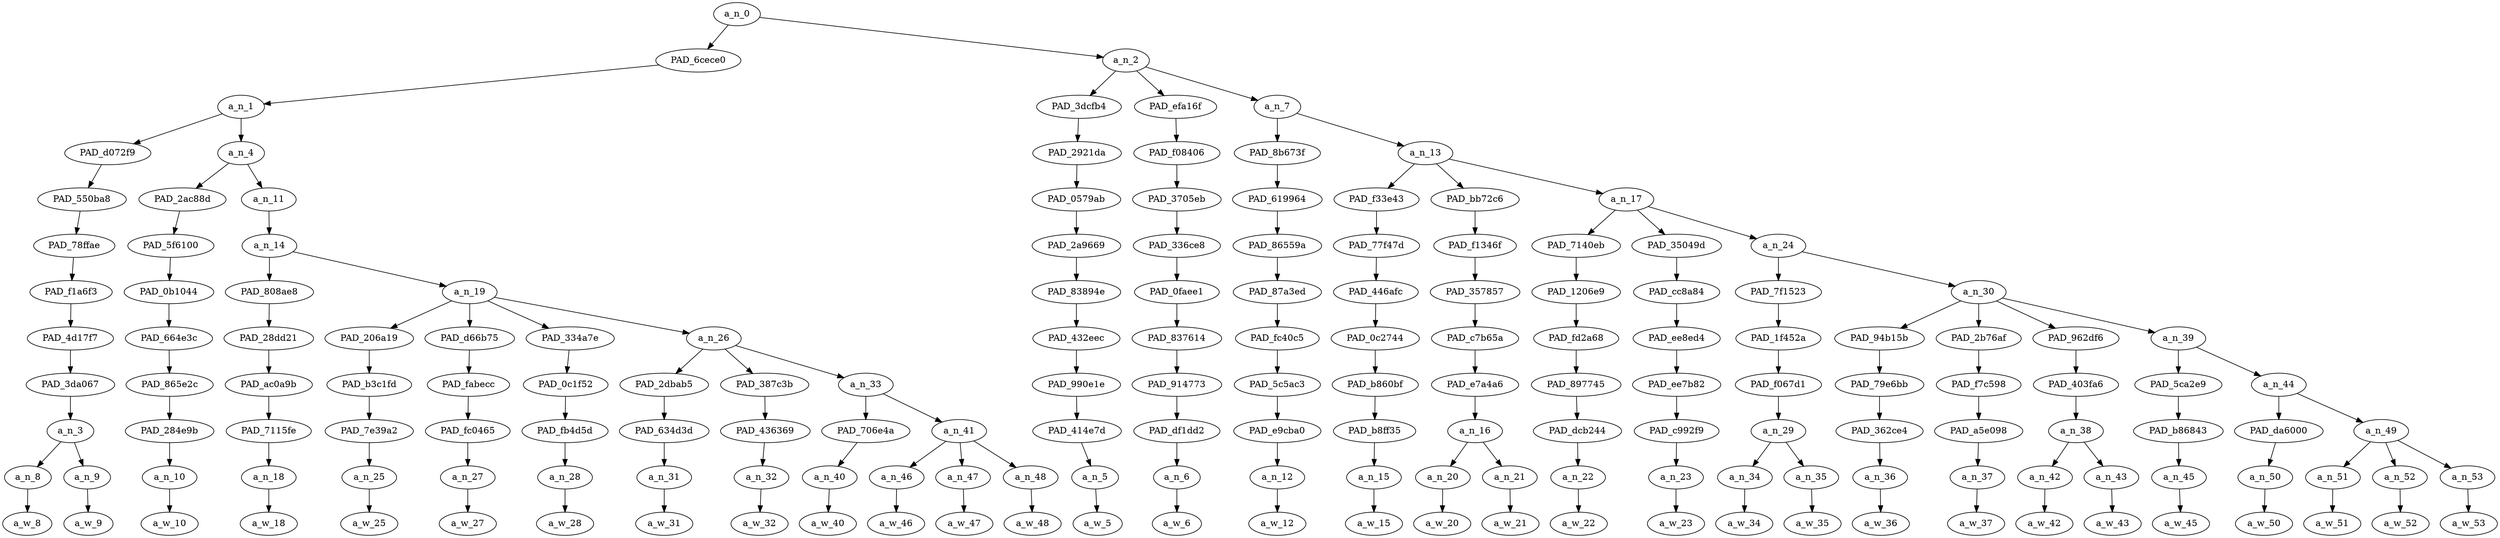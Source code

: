 strict digraph "" {
	a_n_0	[div_dir=1,
		index=0,
		level=11,
		pos="8.343171296296296,11!",
		text_span="[0, 1, 2, 3, 4, 5, 6, 7, 8, 9, 10, 11, 12, 13, 14, 15, 16, 17, 18, 19, 20, 21, 22, 23, 24, 25, 26, 27, 28, 29, 30, 31]",
		value=1.00000002];
	PAD_6cece0	[div_dir=1,
		index=0,
		level=10,
		pos="2.166666666666667,10!",
		text_span="[0, 1, 2, 3, 4, 5, 6, 7, 8, 9, 10, 11, 12]",
		value=0.45246296];
	a_n_0 -> PAD_6cece0;
	a_n_2	[div_dir=1,
		index=1,
		level=10,
		pos="14.519675925925926,10!",
		text_span="[13, 14, 15, 16, 17, 18, 19, 20, 21, 22, 23, 24, 25, 26, 27, 28, 29, 30, 31]",
		value=0.54711507];
	a_n_0 -> a_n_2;
	a_n_1	[div_dir=1,
		index=0,
		level=9,
		pos="2.166666666666667,9!",
		text_span="[0, 1, 2, 3, 4, 5, 6, 7, 8, 9, 10, 11, 12]",
		value=0.45246296];
	PAD_6cece0 -> a_n_1;
	PAD_d072f9	[div_dir=1,
		index=0,
		level=8,
		pos="0.5,8!",
		text_span="[0, 1]",
		value=0.05751302];
	a_n_1 -> PAD_d072f9;
	a_n_4	[div_dir=1,
		index=1,
		level=8,
		pos="3.8333333333333335,8!",
		text_span="[2, 3, 4, 5, 6, 7, 8, 9, 10, 11, 12]",
		value=0.39463469];
	a_n_1 -> a_n_4;
	PAD_550ba8	[div_dir=1,
		index=0,
		level=7,
		pos="0.5,7!",
		text_span="[0, 1]",
		value=0.05751302];
	PAD_d072f9 -> PAD_550ba8;
	PAD_78ffae	[div_dir=1,
		index=0,
		level=6,
		pos="0.5,6!",
		text_span="[0, 1]",
		value=0.05751302];
	PAD_550ba8 -> PAD_78ffae;
	PAD_f1a6f3	[div_dir=1,
		index=0,
		level=5,
		pos="0.5,5!",
		text_span="[0, 1]",
		value=0.05751302];
	PAD_78ffae -> PAD_f1a6f3;
	PAD_4d17f7	[div_dir=1,
		index=0,
		level=4,
		pos="0.5,4!",
		text_span="[0, 1]",
		value=0.05751302];
	PAD_f1a6f3 -> PAD_4d17f7;
	PAD_3da067	[div_dir=1,
		index=0,
		level=3,
		pos="0.5,3!",
		text_span="[0, 1]",
		value=0.05751302];
	PAD_4d17f7 -> PAD_3da067;
	a_n_3	[div_dir=1,
		index=0,
		level=2,
		pos="0.5,2!",
		text_span="[0, 1]",
		value=0.05751302];
	PAD_3da067 -> a_n_3;
	a_n_8	[div_dir=1,
		index=0,
		level=1,
		pos="0.0,1!",
		text_span="[0]",
		value=0.02034425];
	a_n_3 -> a_n_8;
	a_n_9	[div_dir=-1,
		index=1,
		level=1,
		pos="1.0,1!",
		text_span="[1]",
		value=0.03707997];
	a_n_3 -> a_n_9;
	a_w_8	[div_dir=0,
		index=0,
		level=0,
		pos="0,0!",
		text_span="[0]",
		value=the];
	a_n_8 -> a_w_8;
	a_w_9	[div_dir=0,
		index=1,
		level=0,
		pos="1,0!",
		text_span="[1]",
		value=french];
	a_n_9 -> a_w_9;
	PAD_2ac88d	[div_dir=1,
		index=1,
		level=7,
		pos="2.0,7!",
		text_span="[2]",
		value=0.04568478];
	a_n_4 -> PAD_2ac88d;
	a_n_11	[div_dir=1,
		index=2,
		level=7,
		pos="5.666666666666667,7!",
		text_span="[3, 4, 5, 6, 7, 8, 9, 10, 11, 12]",
		value=0.34864713];
	a_n_4 -> a_n_11;
	PAD_5f6100	[div_dir=1,
		index=1,
		level=6,
		pos="2.0,6!",
		text_span="[2]",
		value=0.04568478];
	PAD_2ac88d -> PAD_5f6100;
	PAD_0b1044	[div_dir=1,
		index=1,
		level=5,
		pos="2.0,5!",
		text_span="[2]",
		value=0.04568478];
	PAD_5f6100 -> PAD_0b1044;
	PAD_664e3c	[div_dir=1,
		index=1,
		level=4,
		pos="2.0,4!",
		text_span="[2]",
		value=0.04568478];
	PAD_0b1044 -> PAD_664e3c;
	PAD_865e2c	[div_dir=1,
		index=1,
		level=3,
		pos="2.0,3!",
		text_span="[2]",
		value=0.04568478];
	PAD_664e3c -> PAD_865e2c;
	PAD_284e9b	[div_dir=1,
		index=1,
		level=2,
		pos="2.0,2!",
		text_span="[2]",
		value=0.04568478];
	PAD_865e2c -> PAD_284e9b;
	a_n_10	[div_dir=1,
		index=2,
		level=1,
		pos="2.0,1!",
		text_span="[2]",
		value=0.04568478];
	PAD_284e9b -> a_n_10;
	a_w_10	[div_dir=0,
		index=2,
		level=0,
		pos="2,0!",
		text_span="[2]",
		value=deserve];
	a_n_10 -> a_w_10;
	a_n_14	[div_dir=1,
		index=2,
		level=6,
		pos="5.666666666666667,6!",
		text_span="[3, 4, 5, 6, 7, 8, 9, 10, 11, 12]",
		value=0.34842873];
	a_n_11 -> a_n_14;
	PAD_808ae8	[div_dir=1,
		index=2,
		level=5,
		pos="3.0,5!",
		text_span="[3]",
		value=0.01795875];
	a_n_14 -> PAD_808ae8;
	a_n_19	[div_dir=1,
		index=3,
		level=5,
		pos="8.333333333333334,5!",
		text_span="[4, 5, 6, 7, 8, 9, 10, 11, 12]",
		value=0.33025159];
	a_n_14 -> a_n_19;
	PAD_28dd21	[div_dir=1,
		index=2,
		level=4,
		pos="3.0,4!",
		text_span="[3]",
		value=0.01795875];
	PAD_808ae8 -> PAD_28dd21;
	PAD_ac0a9b	[div_dir=1,
		index=2,
		level=3,
		pos="3.0,3!",
		text_span="[3]",
		value=0.01795875];
	PAD_28dd21 -> PAD_ac0a9b;
	PAD_7115fe	[div_dir=1,
		index=2,
		level=2,
		pos="3.0,2!",
		text_span="[3]",
		value=0.01795875];
	PAD_ac0a9b -> PAD_7115fe;
	a_n_18	[div_dir=1,
		index=3,
		level=1,
		pos="3.0,1!",
		text_span="[3]",
		value=0.01795875];
	PAD_7115fe -> a_n_18;
	a_w_18	[div_dir=0,
		index=3,
		level=0,
		pos="3,0!",
		text_span="[3]",
		value=to];
	a_n_18 -> a_w_18;
	PAD_206a19	[div_dir=1,
		index=3,
		level=4,
		pos="4.0,4!",
		text_span="[4]",
		value=0.01504658];
	a_n_19 -> PAD_206a19;
	PAD_d66b75	[div_dir=-1,
		index=5,
		level=4,
		pos="11.0,4!",
		text_span="[11]",
		value=0.01678053];
	a_n_19 -> PAD_d66b75;
	PAD_334a7e	[div_dir=1,
		index=6,
		level=4,
		pos="12.0,4!",
		text_span="[12]",
		value=0.02782131];
	a_n_19 -> PAD_334a7e;
	a_n_26	[div_dir=1,
		index=4,
		level=4,
		pos="6.333333333333333,4!",
		text_span="[5, 6, 7, 8, 9, 10]",
		value=0.27038029];
	a_n_19 -> a_n_26;
	PAD_b3c1fd	[div_dir=1,
		index=3,
		level=3,
		pos="4.0,3!",
		text_span="[4]",
		value=0.01504658];
	PAD_206a19 -> PAD_b3c1fd;
	PAD_7e39a2	[div_dir=1,
		index=3,
		level=2,
		pos="4.0,2!",
		text_span="[4]",
		value=0.01504658];
	PAD_b3c1fd -> PAD_7e39a2;
	a_n_25	[div_dir=1,
		index=4,
		level=1,
		pos="4.0,1!",
		text_span="[4]",
		value=0.01504658];
	PAD_7e39a2 -> a_n_25;
	a_w_25	[div_dir=0,
		index=4,
		level=0,
		pos="4,0!",
		text_span="[4]",
		value=either];
	a_n_25 -> a_w_25;
	PAD_fabecc	[div_dir=-1,
		index=7,
		level=3,
		pos="11.0,3!",
		text_span="[11]",
		value=0.01678053];
	PAD_d66b75 -> PAD_fabecc;
	PAD_fc0465	[div_dir=-1,
		index=8,
		level=2,
		pos="11.0,2!",
		text_span="[11]",
		value=0.01678053];
	PAD_fabecc -> PAD_fc0465;
	a_n_27	[div_dir=-1,
		index=11,
		level=1,
		pos="11.0,1!",
		text_span="[11]",
		value=0.01678053];
	PAD_fc0465 -> a_n_27;
	a_w_27	[div_dir=0,
		index=11,
		level=0,
		pos="11,0!",
		text_span="[11]",
		value=or];
	a_n_27 -> a_w_27;
	PAD_0c1f52	[div_dir=1,
		index=8,
		level=3,
		pos="12.0,3!",
		text_span="[12]",
		value=0.02782131];
	PAD_334a7e -> PAD_0c1f52;
	PAD_fb4d5d	[div_dir=1,
		index=9,
		level=2,
		pos="12.0,2!",
		text_span="[12]",
		value=0.02782131];
	PAD_0c1f52 -> PAD_fb4d5d;
	a_n_28	[div_dir=1,
		index=12,
		level=1,
		pos="12.0,1!",
		text_span="[12]",
		value=0.02782131];
	PAD_fb4d5d -> a_n_28;
	a_w_28	[div_dir=0,
		index=12,
		level=0,
		pos="12,0!",
		text_span="[12]",
		value=dead];
	a_n_28 -> a_w_28;
	PAD_2dbab5	[div_dir=1,
		index=4,
		level=3,
		pos="5.0,3!",
		text_span="[5]",
		value=0.01677905];
	a_n_26 -> PAD_2dbab5;
	PAD_387c3b	[div_dir=1,
		index=5,
		level=3,
		pos="6.0,3!",
		text_span="[6]",
		value=0.01471246];
	a_n_26 -> PAD_387c3b;
	a_n_33	[div_dir=1,
		index=6,
		level=3,
		pos="8.0,3!",
		text_span="[7, 8, 9, 10]",
		value=0.23871020];
	a_n_26 -> a_n_33;
	PAD_634d3d	[div_dir=1,
		index=4,
		level=2,
		pos="5.0,2!",
		text_span="[5]",
		value=0.01677905];
	PAD_2dbab5 -> PAD_634d3d;
	a_n_31	[div_dir=1,
		index=5,
		level=1,
		pos="5.0,1!",
		text_span="[5]",
		value=0.01677905];
	PAD_634d3d -> a_n_31;
	a_w_31	[div_dir=0,
		index=5,
		level=0,
		pos="5,0!",
		text_span="[5]",
		value=end];
	a_n_31 -> a_w_31;
	PAD_436369	[div_dir=1,
		index=5,
		level=2,
		pos="6.0,2!",
		text_span="[6]",
		value=0.01471246];
	PAD_387c3b -> PAD_436369;
	a_n_32	[div_dir=1,
		index=6,
		level=1,
		pos="6.0,1!",
		text_span="[6]",
		value=0.01471246];
	PAD_436369 -> a_n_32;
	a_w_32	[div_dir=0,
		index=6,
		level=0,
		pos="6,0!",
		text_span="[6]",
		value=up];
	a_n_32 -> a_w_32;
	PAD_706e4a	[div_dir=1,
		index=6,
		level=2,
		pos="7.0,2!",
		text_span="[7]",
		value=0.01555993];
	a_n_33 -> PAD_706e4a;
	a_n_41	[div_dir=1,
		index=7,
		level=2,
		pos="9.0,2!",
		text_span="[8, 9, 10]",
		value=0.22297688];
	a_n_33 -> a_n_41;
	a_n_40	[div_dir=1,
		index=7,
		level=1,
		pos="7.0,1!",
		text_span="[7]",
		value=0.01555993];
	PAD_706e4a -> a_n_40;
	a_w_40	[div_dir=0,
		index=7,
		level=0,
		pos="7,0!",
		text_span="[7]",
		value=as];
	a_n_40 -> a_w_40;
	a_n_46	[div_dir=1,
		index=8,
		level=1,
		pos="8.0,1!",
		text_span="[8]",
		value=0.09077710];
	a_n_41 -> a_n_46;
	a_n_47	[div_dir=1,
		index=9,
		level=1,
		pos="9.0,1!",
		text_span="[9]",
		value=0.09486956];
	a_n_41 -> a_n_47;
	a_n_48	[div_dir=1,
		index=10,
		level=1,
		pos="10.0,1!",
		text_span="[10]",
		value=0.03715906];
	a_n_41 -> a_n_48;
	a_w_46	[div_dir=0,
		index=8,
		level=0,
		pos="8,0!",
		text_span="[8]",
		value=dhimmi];
	a_n_46 -> a_w_46;
	a_w_47	[div_dir=0,
		index=9,
		level=0,
		pos="9,0!",
		text_span="[9]",
		value=moslem];
	a_n_47 -> a_w_47;
	a_w_48	[div_dir=0,
		index=10,
		level=0,
		pos="10,0!",
		text_span="[10]",
		value=slaves];
	a_n_48 -> a_w_48;
	PAD_3dcfb4	[div_dir=-1,
		index=1,
		level=9,
		pos="13.0,9!",
		text_span="[13]",
		value=0.01909699];
	a_n_2 -> PAD_3dcfb4;
	PAD_efa16f	[div_dir=1,
		index=2,
		level=9,
		pos="14.0,9!",
		text_span="[14]",
		value=0.01612058];
	a_n_2 -> PAD_efa16f;
	a_n_7	[div_dir=1,
		index=3,
		level=9,
		pos="16.55902777777778,9!",
		text_span="[15, 16, 17, 18, 19, 20, 21, 22, 23, 24, 25, 26, 27, 28, 29, 30, 31]",
		value=0.51161281];
	a_n_2 -> a_n_7;
	PAD_2921da	[div_dir=-1,
		index=2,
		level=8,
		pos="13.0,8!",
		text_span="[13]",
		value=0.01909699];
	PAD_3dcfb4 -> PAD_2921da;
	PAD_0579ab	[div_dir=-1,
		index=3,
		level=7,
		pos="13.0,7!",
		text_span="[13]",
		value=0.01909699];
	PAD_2921da -> PAD_0579ab;
	PAD_2a9669	[div_dir=-1,
		index=3,
		level=6,
		pos="13.0,6!",
		text_span="[13]",
		value=0.01909699];
	PAD_0579ab -> PAD_2a9669;
	PAD_83894e	[div_dir=-1,
		index=4,
		level=5,
		pos="13.0,5!",
		text_span="[13]",
		value=0.01909699];
	PAD_2a9669 -> PAD_83894e;
	PAD_432eec	[div_dir=-1,
		index=7,
		level=4,
		pos="13.0,4!",
		text_span="[13]",
		value=0.01909699];
	PAD_83894e -> PAD_432eec;
	PAD_990e1e	[div_dir=-1,
		index=9,
		level=3,
		pos="13.0,3!",
		text_span="[13]",
		value=0.01909699];
	PAD_432eec -> PAD_990e1e;
	PAD_414e7d	[div_dir=-1,
		index=10,
		level=2,
		pos="13.0,2!",
		text_span="[13]",
		value=0.01909699];
	PAD_990e1e -> PAD_414e7d;
	a_n_5	[div_dir=-1,
		index=13,
		level=1,
		pos="13.0,1!",
		text_span="[13]",
		value=0.01909699];
	PAD_414e7d -> a_n_5;
	a_w_5	[div_dir=0,
		index=13,
		level=0,
		pos="13,0!",
		text_span="[13]",
		value=could];
	a_n_5 -> a_w_5;
	PAD_f08406	[div_dir=1,
		index=3,
		level=8,
		pos="14.0,8!",
		text_span="[14]",
		value=0.01612058];
	PAD_efa16f -> PAD_f08406;
	PAD_3705eb	[div_dir=1,
		index=4,
		level=7,
		pos="14.0,7!",
		text_span="[14]",
		value=0.01612058];
	PAD_f08406 -> PAD_3705eb;
	PAD_336ce8	[div_dir=1,
		index=4,
		level=6,
		pos="14.0,6!",
		text_span="[14]",
		value=0.01612058];
	PAD_3705eb -> PAD_336ce8;
	PAD_0faee1	[div_dir=1,
		index=5,
		level=5,
		pos="14.0,5!",
		text_span="[14]",
		value=0.01612058];
	PAD_336ce8 -> PAD_0faee1;
	PAD_837614	[div_dir=1,
		index=8,
		level=4,
		pos="14.0,4!",
		text_span="[14]",
		value=0.01612058];
	PAD_0faee1 -> PAD_837614;
	PAD_914773	[div_dir=1,
		index=10,
		level=3,
		pos="14.0,3!",
		text_span="[14]",
		value=0.01612058];
	PAD_837614 -> PAD_914773;
	PAD_df1dd2	[div_dir=1,
		index=11,
		level=2,
		pos="14.0,2!",
		text_span="[14]",
		value=0.01612058];
	PAD_914773 -> PAD_df1dd2;
	a_n_6	[div_dir=1,
		index=14,
		level=1,
		pos="14.0,1!",
		text_span="[14]",
		value=0.01612058];
	PAD_df1dd2 -> a_n_6;
	a_w_6	[div_dir=0,
		index=14,
		level=0,
		pos="14,0!",
		text_span="[14]",
		value=there];
	a_n_6 -> a_w_6;
	PAD_8b673f	[div_dir=1,
		index=4,
		level=8,
		pos="15.0,8!",
		text_span="[15]",
		value=0.01512917];
	a_n_7 -> PAD_8b673f;
	a_n_13	[div_dir=1,
		index=5,
		level=8,
		pos="18.118055555555557,8!",
		text_span="[16, 17, 18, 19, 20, 21, 22, 23, 24, 25, 26, 27, 28, 29, 30, 31]",
		value=0.49616871];
	a_n_7 -> a_n_13;
	PAD_619964	[div_dir=1,
		index=5,
		level=7,
		pos="15.0,7!",
		text_span="[15]",
		value=0.01512917];
	PAD_8b673f -> PAD_619964;
	PAD_86559a	[div_dir=1,
		index=5,
		level=6,
		pos="15.0,6!",
		text_span="[15]",
		value=0.01512917];
	PAD_619964 -> PAD_86559a;
	PAD_87a3ed	[div_dir=1,
		index=6,
		level=5,
		pos="15.0,5!",
		text_span="[15]",
		value=0.01512917];
	PAD_86559a -> PAD_87a3ed;
	PAD_fc40c5	[div_dir=1,
		index=9,
		level=4,
		pos="15.0,4!",
		text_span="[15]",
		value=0.01512917];
	PAD_87a3ed -> PAD_fc40c5;
	PAD_5c5ac3	[div_dir=1,
		index=11,
		level=3,
		pos="15.0,3!",
		text_span="[15]",
		value=0.01512917];
	PAD_fc40c5 -> PAD_5c5ac3;
	PAD_e9cba0	[div_dir=1,
		index=12,
		level=2,
		pos="15.0,2!",
		text_span="[15]",
		value=0.01512917];
	PAD_5c5ac3 -> PAD_e9cba0;
	a_n_12	[div_dir=1,
		index=15,
		level=1,
		pos="15.0,1!",
		text_span="[15]",
		value=0.01512917];
	PAD_e9cba0 -> a_n_12;
	a_w_12	[div_dir=0,
		index=15,
		level=0,
		pos="15,0!",
		text_span="[15]",
		value=be];
	a_n_12 -> a_w_12;
	PAD_f33e43	[div_dir=1,
		index=6,
		level=7,
		pos="16.0,7!",
		text_span="[16]",
		value=0.01593080];
	a_n_13 -> PAD_f33e43;
	PAD_bb72c6	[div_dir=1,
		index=7,
		level=7,
		pos="17.5,7!",
		text_span="[17, 18]",
		value=0.04919613];
	a_n_13 -> PAD_bb72c6;
	a_n_17	[div_dir=1,
		index=8,
		level=7,
		pos="20.854166666666668,7!",
		text_span="[19, 20, 21, 22, 23, 24, 25, 26, 27, 28, 29, 30, 31]",
		value=0.43072162];
	a_n_13 -> a_n_17;
	PAD_77f47d	[div_dir=1,
		index=6,
		level=6,
		pos="16.0,6!",
		text_span="[16]",
		value=0.01593080];
	PAD_f33e43 -> PAD_77f47d;
	PAD_446afc	[div_dir=1,
		index=7,
		level=5,
		pos="16.0,5!",
		text_span="[16]",
		value=0.01593080];
	PAD_77f47d -> PAD_446afc;
	PAD_0c2744	[div_dir=1,
		index=10,
		level=4,
		pos="16.0,4!",
		text_span="[16]",
		value=0.01593080];
	PAD_446afc -> PAD_0c2744;
	PAD_b860bf	[div_dir=1,
		index=12,
		level=3,
		pos="16.0,3!",
		text_span="[16]",
		value=0.01593080];
	PAD_0c2744 -> PAD_b860bf;
	PAD_b8ff35	[div_dir=1,
		index=13,
		level=2,
		pos="16.0,2!",
		text_span="[16]",
		value=0.01593080];
	PAD_b860bf -> PAD_b8ff35;
	a_n_15	[div_dir=1,
		index=16,
		level=1,
		pos="16.0,1!",
		text_span="[16]",
		value=0.01593080];
	PAD_b8ff35 -> a_n_15;
	a_w_15	[div_dir=0,
		index=16,
		level=0,
		pos="16,0!",
		text_span="[16]",
		value=anything];
	a_n_15 -> a_w_15;
	PAD_f1346f	[div_dir=1,
		index=7,
		level=6,
		pos="17.5,6!",
		text_span="[17, 18]",
		value=0.04919613];
	PAD_bb72c6 -> PAD_f1346f;
	PAD_357857	[div_dir=1,
		index=8,
		level=5,
		pos="17.5,5!",
		text_span="[17, 18]",
		value=0.04919613];
	PAD_f1346f -> PAD_357857;
	PAD_c7b65a	[div_dir=1,
		index=11,
		level=4,
		pos="17.5,4!",
		text_span="[17, 18]",
		value=0.04919613];
	PAD_357857 -> PAD_c7b65a;
	PAD_e7a4a6	[div_dir=1,
		index=13,
		level=3,
		pos="17.5,3!",
		text_span="[17, 18]",
		value=0.04919613];
	PAD_c7b65a -> PAD_e7a4a6;
	a_n_16	[div_dir=1,
		index=14,
		level=2,
		pos="17.5,2!",
		text_span="[17, 18]",
		value=0.04919613];
	PAD_e7a4a6 -> a_n_16;
	a_n_20	[div_dir=1,
		index=17,
		level=1,
		pos="17.0,1!",
		text_span="[17]",
		value=0.01548335];
	a_n_16 -> a_n_20;
	a_n_21	[div_dir=1,
		index=18,
		level=1,
		pos="18.0,1!",
		text_span="[18]",
		value=0.03348254];
	a_n_16 -> a_n_21;
	a_w_20	[div_dir=0,
		index=17,
		level=0,
		pos="17,0!",
		text_span="[17]",
		value=more];
	a_n_20 -> a_w_20;
	a_w_21	[div_dir=0,
		index=18,
		level=0,
		pos="18,0!",
		text_span="[18]",
		value=stupid];
	a_n_21 -> a_w_21;
	PAD_7140eb	[div_dir=1,
		index=8,
		level=6,
		pos="19.0,6!",
		text_span="[19]",
		value=0.01867212];
	a_n_17 -> PAD_7140eb;
	PAD_35049d	[div_dir=1,
		index=9,
		level=6,
		pos="20.0,6!",
		text_span="[20]",
		value=0.01441011];
	a_n_17 -> PAD_35049d;
	a_n_24	[div_dir=1,
		index=10,
		level=6,
		pos="23.5625,6!",
		text_span="[21, 22, 23, 24, 25, 26, 27, 28, 29, 30, 31]",
		value=0.39737538];
	a_n_17 -> a_n_24;
	PAD_1206e9	[div_dir=1,
		index=9,
		level=5,
		pos="19.0,5!",
		text_span="[19]",
		value=0.01867212];
	PAD_7140eb -> PAD_1206e9;
	PAD_fd2a68	[div_dir=1,
		index=12,
		level=4,
		pos="19.0,4!",
		text_span="[19]",
		value=0.01867212];
	PAD_1206e9 -> PAD_fd2a68;
	PAD_897745	[div_dir=1,
		index=14,
		level=3,
		pos="19.0,3!",
		text_span="[19]",
		value=0.01867212];
	PAD_fd2a68 -> PAD_897745;
	PAD_dcb244	[div_dir=1,
		index=15,
		level=2,
		pos="19.0,2!",
		text_span="[19]",
		value=0.01867212];
	PAD_897745 -> PAD_dcb244;
	a_n_22	[div_dir=1,
		index=19,
		level=1,
		pos="19.0,1!",
		text_span="[19]",
		value=0.01867212];
	PAD_dcb244 -> a_n_22;
	a_w_22	[div_dir=0,
		index=19,
		level=0,
		pos="19,0!",
		text_span="[19]",
		value=apart];
	a_n_22 -> a_w_22;
	PAD_cc8a84	[div_dir=1,
		index=10,
		level=5,
		pos="20.0,5!",
		text_span="[20]",
		value=0.01441011];
	PAD_35049d -> PAD_cc8a84;
	PAD_ee8ed4	[div_dir=1,
		index=13,
		level=4,
		pos="20.0,4!",
		text_span="[20]",
		value=0.01441011];
	PAD_cc8a84 -> PAD_ee8ed4;
	PAD_ee7b82	[div_dir=1,
		index=15,
		level=3,
		pos="20.0,3!",
		text_span="[20]",
		value=0.01441011];
	PAD_ee8ed4 -> PAD_ee7b82;
	PAD_c992f9	[div_dir=1,
		index=16,
		level=2,
		pos="20.0,2!",
		text_span="[20]",
		value=0.01441011];
	PAD_ee7b82 -> PAD_c992f9;
	a_n_23	[div_dir=1,
		index=20,
		level=1,
		pos="20.0,1!",
		text_span="[20]",
		value=0.01441011];
	PAD_c992f9 -> a_n_23;
	a_w_23	[div_dir=0,
		index=20,
		level=0,
		pos="20,0!",
		text_span="[20]",
		value=from];
	a_n_23 -> a_w_23;
	PAD_7f1523	[div_dir=1,
		index=11,
		level=5,
		pos="21.5,5!",
		text_span="[21, 22]",
		value=0.04377092];
	a_n_24 -> PAD_7f1523;
	a_n_30	[div_dir=1,
		index=12,
		level=5,
		pos="25.625,5!",
		text_span="[23, 24, 25, 26, 27, 28, 29, 30, 31]",
		value=0.35334587];
	a_n_24 -> a_n_30;
	PAD_1f452a	[div_dir=1,
		index=14,
		level=4,
		pos="21.5,4!",
		text_span="[21, 22]",
		value=0.04377092];
	PAD_7f1523 -> PAD_1f452a;
	PAD_f067d1	[div_dir=1,
		index=16,
		level=3,
		pos="21.5,3!",
		text_span="[21, 22]",
		value=0.04377092];
	PAD_1f452a -> PAD_f067d1;
	a_n_29	[div_dir=1,
		index=17,
		level=2,
		pos="21.5,2!",
		text_span="[21, 22]",
		value=0.04377092];
	PAD_f067d1 -> a_n_29;
	a_n_34	[div_dir=1,
		index=21,
		level=1,
		pos="21.0,1!",
		text_span="[21]",
		value=0.01549328];
	a_n_29 -> a_n_34;
	a_n_35	[div_dir=1,
		index=22,
		level=1,
		pos="22.0,1!",
		text_span="[22]",
		value=0.02817733];
	a_n_29 -> a_n_35;
	a_w_34	[div_dir=0,
		index=21,
		level=0,
		pos="21,0!",
		text_span="[21]",
		value=the1];
	a_n_34 -> a_w_34;
	a_w_35	[div_dir=0,
		index=22,
		level=0,
		pos="22,0!",
		text_span="[22]",
		value=politicians];
	a_n_35 -> a_w_35;
	PAD_94b15b	[div_dir=1,
		index=15,
		level=4,
		pos="23.0,4!",
		text_span="[23]",
		value=0.01890806];
	a_n_30 -> PAD_94b15b;
	PAD_2b76af	[div_dir=1,
		index=16,
		level=4,
		pos="24.0,4!",
		text_span="[24]",
		value=0.02155623];
	a_n_30 -> PAD_2b76af;
	PAD_962df6	[div_dir=1,
		index=17,
		level=4,
		pos="25.5,4!",
		text_span="[25, 26]",
		value=0.04823780];
	a_n_30 -> PAD_962df6;
	a_n_39	[div_dir=1,
		index=18,
		level=4,
		pos="30.0,4!",
		text_span="[27, 28, 29, 30, 31]",
		value=0.26440508];
	a_n_30 -> a_n_39;
	PAD_79e6bb	[div_dir=1,
		index=17,
		level=3,
		pos="23.0,3!",
		text_span="[23]",
		value=0.01890806];
	PAD_94b15b -> PAD_79e6bb;
	PAD_362ce4	[div_dir=1,
		index=18,
		level=2,
		pos="23.0,2!",
		text_span="[23]",
		value=0.01890806];
	PAD_79e6bb -> PAD_362ce4;
	a_n_36	[div_dir=1,
		index=23,
		level=1,
		pos="23.0,1!",
		text_span="[23]",
		value=0.01890806];
	PAD_362ce4 -> a_n_36;
	a_w_36	[div_dir=0,
		index=23,
		level=0,
		pos="23,0!",
		text_span="[23]",
		value=now];
	a_n_36 -> a_w_36;
	PAD_f7c598	[div_dir=1,
		index=18,
		level=3,
		pos="24.0,3!",
		text_span="[24]",
		value=0.02155623];
	PAD_2b76af -> PAD_f7c598;
	PAD_a5e098	[div_dir=1,
		index=19,
		level=2,
		pos="24.0,2!",
		text_span="[24]",
		value=0.02155623];
	PAD_f7c598 -> PAD_a5e098;
	a_n_37	[div_dir=1,
		index=24,
		level=1,
		pos="24.0,1!",
		text_span="[24]",
		value=0.02155623];
	PAD_a5e098 -> a_n_37;
	a_w_37	[div_dir=0,
		index=24,
		level=0,
		pos="24,0!",
		text_span="[24]",
		value=running];
	a_n_37 -> a_w_37;
	PAD_403fa6	[div_dir=1,
		index=19,
		level=3,
		pos="25.5,3!",
		text_span="[25, 26]",
		value=0.04823780];
	PAD_962df6 -> PAD_403fa6;
	a_n_38	[div_dir=1,
		index=20,
		level=2,
		pos="25.5,2!",
		text_span="[25, 26]",
		value=0.04823780];
	PAD_403fa6 -> a_n_38;
	a_n_42	[div_dir=1,
		index=25,
		level=1,
		pos="25.0,1!",
		text_span="[25]",
		value=0.02343117];
	a_n_38 -> a_n_42;
	a_n_43	[div_dir=-1,
		index=26,
		level=1,
		pos="26.0,1!",
		text_span="[26]",
		value=0.02477826];
	a_n_38 -> a_n_43;
	a_w_42	[div_dir=0,
		index=25,
		level=0,
		pos="25,0!",
		text_span="[25]",
		value=european];
	a_n_42 -> a_w_42;
	a_w_43	[div_dir=0,
		index=26,
		level=0,
		pos="26,0!",
		text_span="[26]",
		value=countries];
	a_n_43 -> a_w_43;
	PAD_5ca2e9	[div_dir=1,
		index=21,
		level=3,
		pos="31.0,3!",
		text_span="[31]",
		value=0.11085457];
	a_n_39 -> PAD_5ca2e9;
	a_n_44	[div_dir=1,
		index=20,
		level=3,
		pos="29.0,3!",
		text_span="[27, 28, 29, 30]",
		value=0.15331397];
	a_n_39 -> a_n_44;
	PAD_b86843	[div_dir=1,
		index=23,
		level=2,
		pos="31.0,2!",
		text_span="[31]",
		value=0.11085457];
	PAD_5ca2e9 -> PAD_b86843;
	a_n_45	[div_dir=1,
		index=31,
		level=1,
		pos="31.0,1!",
		text_span="[31]",
		value=0.11085457];
	PAD_b86843 -> a_n_45;
	a_w_45	[div_dir=0,
		index=31,
		level=0,
		pos="31,0!",
		text_span="[31]",
		value=islamofascism];
	a_n_45 -> a_w_45;
	PAD_da6000	[div_dir=1,
		index=22,
		level=2,
		pos="30.0,2!",
		text_span="[30]",
		value=0.04355462];
	a_n_44 -> PAD_da6000;
	a_n_49	[div_dir=1,
		index=21,
		level=2,
		pos="28.0,2!",
		text_span="[27, 28, 29]",
		value=0.10943002];
	a_n_44 -> a_n_49;
	a_n_50	[div_dir=1,
		index=30,
		level=1,
		pos="30.0,1!",
		text_span="[30]",
		value=0.04355462];
	PAD_da6000 -> a_n_50;
	a_w_50	[div_dir=0,
		index=30,
		level=0,
		pos="30,0!",
		text_span="[30]",
		value=islam];
	a_n_50 -> a_w_50;
	a_n_51	[div_dir=1,
		index=27,
		level=1,
		pos="27.0,1!",
		text_span="[27]",
		value=0.03225478];
	a_n_49 -> a_n_51;
	a_n_52	[div_dir=1,
		index=28,
		level=1,
		pos="28.0,1!",
		text_span="[28]",
		value=0.03202858];
	a_n_49 -> a_n_52;
	a_n_53	[div_dir=1,
		index=29,
		level=1,
		pos="29.0,1!",
		text_span="[29]",
		value=0.04488696];
	a_n_49 -> a_n_53;
	a_w_51	[div_dir=0,
		index=27,
		level=0,
		pos="27,0!",
		text_span="[27]",
		value=france];
	a_n_51 -> a_w_51;
	a_w_52	[div_dir=0,
		index=28,
		level=0,
		pos="28,0!",
		text_span="[28]",
		value=paris];
	a_n_52 -> a_w_52;
	a_w_53	[div_dir=0,
		index=29,
		level=0,
		pos="29,0!",
		text_span="[29]",
		value=muslim];
	a_n_53 -> a_w_53;
}
